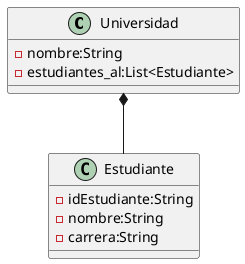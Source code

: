 @startuml

class Universidad {
 -nombre:String
 -estudiantes_al:List<Estudiante>
}
class Estudiante {
 -idEstudiante:String
 -nombre:String
 -carrera:String
}

Universidad *-- Estudiante



@enduml
